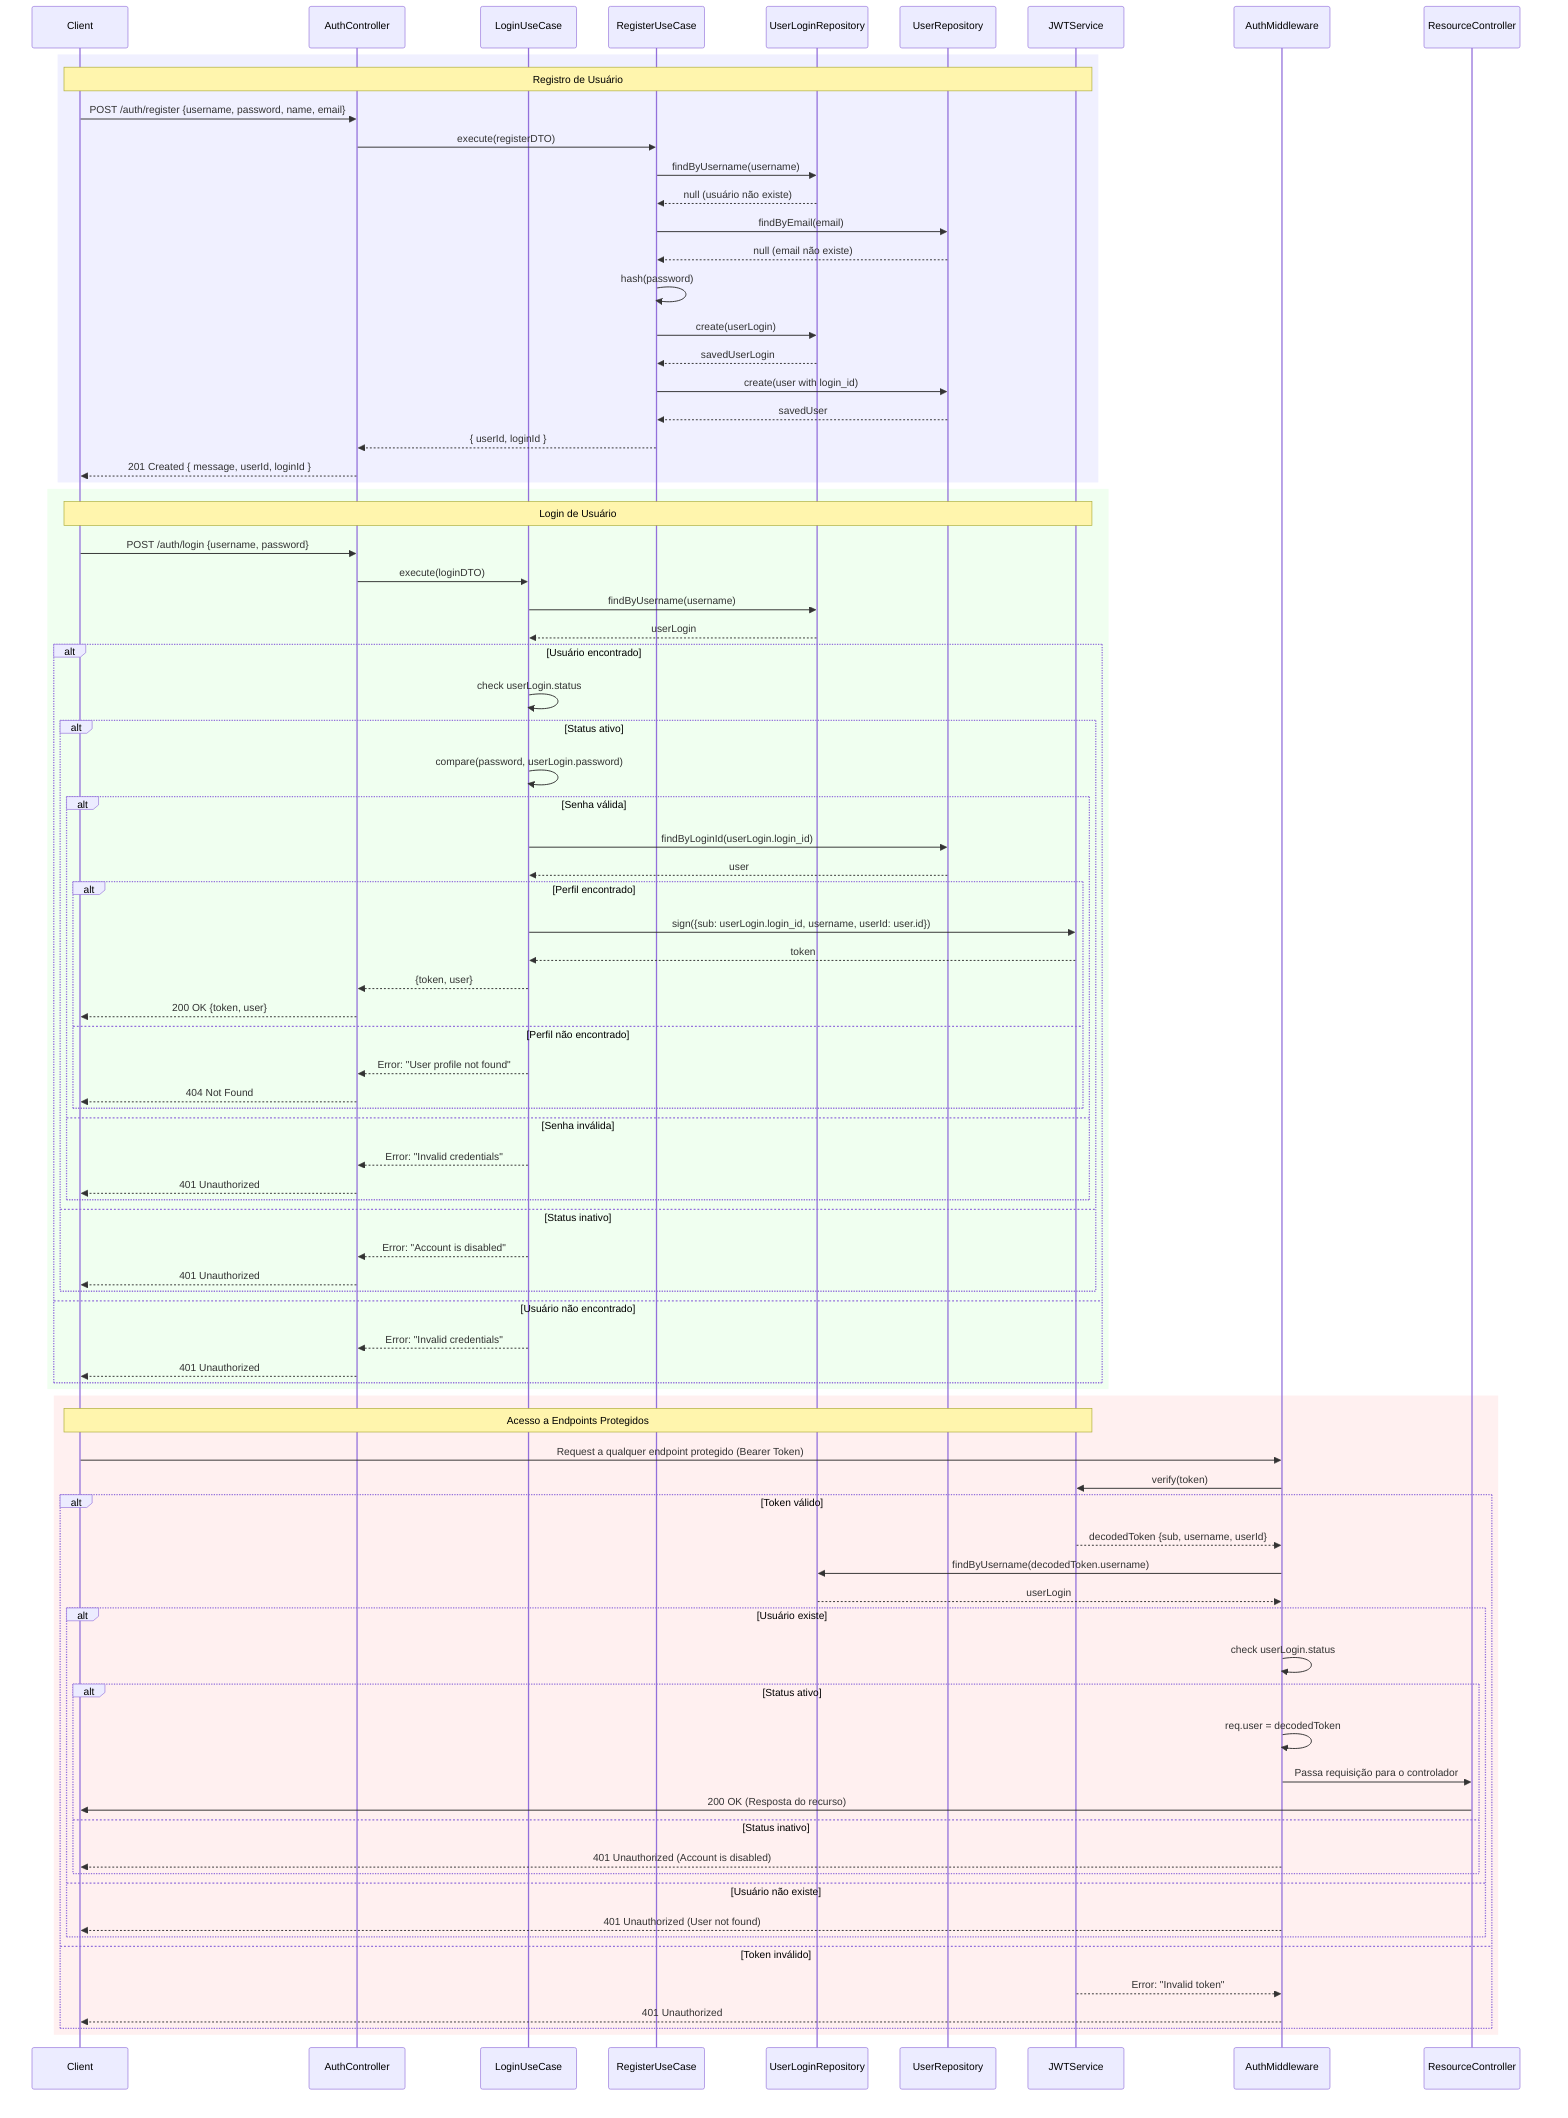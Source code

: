 sequenceDiagram
    participant Client
    participant AuthController
    participant LoginUseCase
    participant RegisterUseCase
    participant UserLoginRepo as UserLoginRepository
    participant UserRepo as UserRepository
    participant JWTService
    
    %% Fluxo de registro
    rect rgb(240, 240, 255)
        note over Client, JWTService: Registro de Usuário
        Client->>AuthController: POST /auth/register {username, password, name, email}
        AuthController->>RegisterUseCase: execute(registerDTO)
        
        RegisterUseCase->>UserLoginRepo: findByUsername(username)
        UserLoginRepo-->>RegisterUseCase: null (usuário não existe)
        
        RegisterUseCase->>UserRepo: findByEmail(email)
        UserRepo-->>RegisterUseCase: null (email não existe)
        
        RegisterUseCase->>RegisterUseCase: hash(password)
        RegisterUseCase->>UserLoginRepo: create(userLogin)
        UserLoginRepo-->>RegisterUseCase: savedUserLogin
        
        RegisterUseCase->>UserRepo: create(user with login_id)
        UserRepo-->>RegisterUseCase: savedUser
        
        RegisterUseCase-->>AuthController: { userId, loginId }
        AuthController-->>Client: 201 Created { message, userId, loginId }
    end
    
    %% Fluxo de login
    rect rgb(240, 255, 240)
        note over Client, JWTService: Login de Usuário
        Client->>AuthController: POST /auth/login {username, password}
        AuthController->>LoginUseCase: execute(loginDTO)
        
        LoginUseCase->>UserLoginRepo: findByUsername(username)
        UserLoginRepo-->>LoginUseCase: userLogin
        
        alt Usuário encontrado
            LoginUseCase->>LoginUseCase: check userLogin.status
            
            alt Status ativo
                LoginUseCase->>LoginUseCase: compare(password, userLogin.password)
                
                alt Senha válida
                    LoginUseCase->>UserRepo: findByLoginId(userLogin.login_id)
                    UserRepo-->>LoginUseCase: user
                    
                    alt Perfil encontrado
                        LoginUseCase->>JWTService: sign({sub: userLogin.login_id, username, userId: user.id})
                        JWTService-->>LoginUseCase: token
                        LoginUseCase-->>AuthController: {token, user}
                        AuthController-->>Client: 200 OK {token, user}
                    else Perfil não encontrado
                        LoginUseCase-->>AuthController: Error: "User profile not found"
                        AuthController-->>Client: 404 Not Found
                    end
                else Senha inválida
                    LoginUseCase-->>AuthController: Error: "Invalid credentials"
                    AuthController-->>Client: 401 Unauthorized
                end
            else Status inativo
                LoginUseCase-->>AuthController: Error: "Account is disabled"
                AuthController-->>Client: 401 Unauthorized
            end
        else Usuário não encontrado
            LoginUseCase-->>AuthController: Error: "Invalid credentials"
            AuthController-->>Client: 401 Unauthorized
        end
    end
    
    %% Fluxo de acesso a recursos protegidos (genérico)
    rect rgb(255, 240, 240)
        note over Client, JWTService: Acesso a Endpoints Protegidos
        participant AuthMiddleware
        participant ResourceController
        
        Client->>AuthMiddleware: Request a qualquer endpoint protegido (Bearer Token)
        AuthMiddleware->>JWTService: verify(token)
        
        alt Token válido
            JWTService-->>AuthMiddleware: decodedToken {sub, username, userId}
            
            AuthMiddleware->>UserLoginRepo: findByUsername(decodedToken.username)
            UserLoginRepo-->>AuthMiddleware: userLogin
            
            alt Usuário existe
                AuthMiddleware->>AuthMiddleware: check userLogin.status
                
                alt Status ativo
                    AuthMiddleware->>AuthMiddleware: req.user = decodedToken
                    AuthMiddleware->>ResourceController: Passa requisição para o controlador
                    ResourceController->>Client: 200 OK (Resposta do recurso)
                else Status inativo
                    AuthMiddleware-->>Client: 401 Unauthorized (Account is disabled)
                end
            else Usuário não existe
                AuthMiddleware-->>Client: 401 Unauthorized (User not found)
            end
        else Token inválido
            JWTService-->>AuthMiddleware: Error: "Invalid token"
            AuthMiddleware-->>Client: 401 Unauthorized
        end
    end